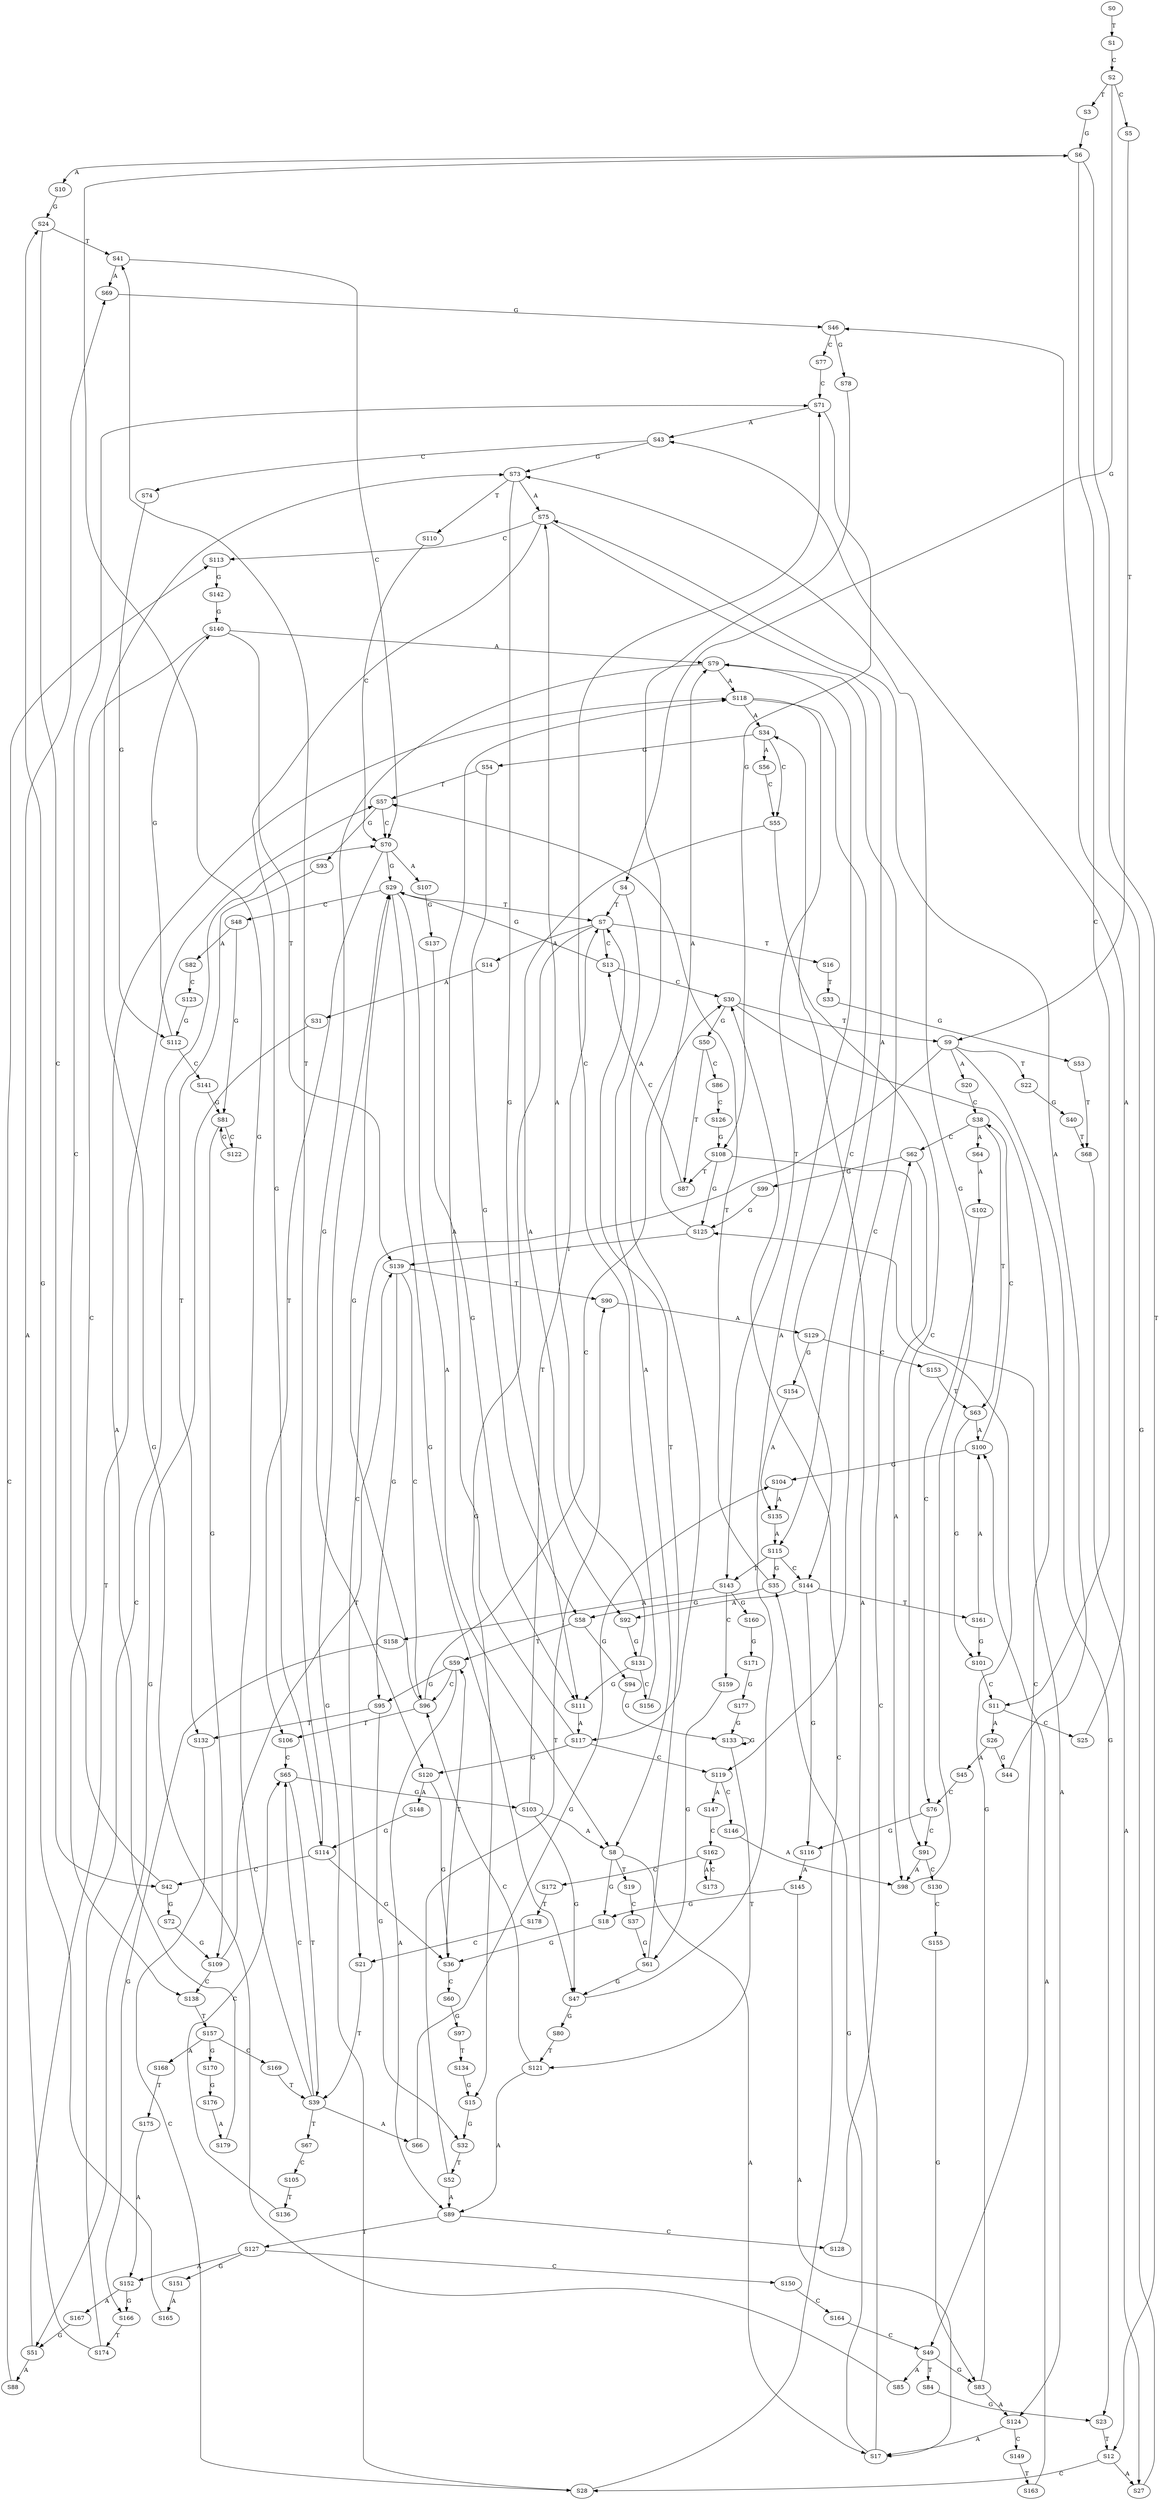 strict digraph  {
	S0 -> S1 [ label = T ];
	S1 -> S2 [ label = C ];
	S2 -> S3 [ label = T ];
	S2 -> S4 [ label = G ];
	S2 -> S5 [ label = C ];
	S3 -> S6 [ label = G ];
	S4 -> S7 [ label = T ];
	S4 -> S8 [ label = A ];
	S5 -> S9 [ label = T ];
	S6 -> S10 [ label = A ];
	S6 -> S11 [ label = C ];
	S6 -> S12 [ label = T ];
	S7 -> S13 [ label = C ];
	S7 -> S14 [ label = A ];
	S7 -> S15 [ label = G ];
	S7 -> S16 [ label = T ];
	S8 -> S17 [ label = A ];
	S8 -> S18 [ label = G ];
	S8 -> S19 [ label = T ];
	S9 -> S20 [ label = A ];
	S9 -> S21 [ label = C ];
	S9 -> S22 [ label = T ];
	S9 -> S23 [ label = G ];
	S10 -> S24 [ label = G ];
	S11 -> S25 [ label = C ];
	S11 -> S26 [ label = A ];
	S12 -> S27 [ label = A ];
	S12 -> S28 [ label = C ];
	S13 -> S29 [ label = G ];
	S13 -> S30 [ label = C ];
	S14 -> S31 [ label = A ];
	S15 -> S32 [ label = G ];
	S16 -> S33 [ label = T ];
	S17 -> S34 [ label = A ];
	S17 -> S35 [ label = G ];
	S18 -> S36 [ label = G ];
	S19 -> S37 [ label = C ];
	S20 -> S38 [ label = C ];
	S21 -> S39 [ label = T ];
	S22 -> S40 [ label = G ];
	S23 -> S12 [ label = T ];
	S24 -> S41 [ label = T ];
	S24 -> S42 [ label = C ];
	S25 -> S43 [ label = A ];
	S26 -> S44 [ label = G ];
	S26 -> S45 [ label = A ];
	S27 -> S46 [ label = G ];
	S28 -> S29 [ label = G ];
	S28 -> S30 [ label = C ];
	S29 -> S47 [ label = G ];
	S29 -> S7 [ label = T ];
	S29 -> S48 [ label = C ];
	S29 -> S8 [ label = A ];
	S30 -> S9 [ label = T ];
	S30 -> S49 [ label = C ];
	S30 -> S50 [ label = G ];
	S31 -> S51 [ label = G ];
	S32 -> S52 [ label = T ];
	S33 -> S53 [ label = G ];
	S34 -> S54 [ label = G ];
	S34 -> S55 [ label = C ];
	S34 -> S56 [ label = A ];
	S35 -> S57 [ label = T ];
	S35 -> S58 [ label = G ];
	S36 -> S59 [ label = T ];
	S36 -> S60 [ label = C ];
	S37 -> S61 [ label = G ];
	S38 -> S62 [ label = C ];
	S38 -> S63 [ label = T ];
	S38 -> S64 [ label = A ];
	S39 -> S6 [ label = G ];
	S39 -> S65 [ label = C ];
	S39 -> S66 [ label = A ];
	S39 -> S67 [ label = T ];
	S40 -> S68 [ label = T ];
	S41 -> S69 [ label = A ];
	S41 -> S70 [ label = C ];
	S42 -> S71 [ label = C ];
	S42 -> S72 [ label = G ];
	S43 -> S73 [ label = G ];
	S43 -> S74 [ label = C ];
	S44 -> S75 [ label = A ];
	S45 -> S76 [ label = C ];
	S46 -> S77 [ label = C ];
	S46 -> S78 [ label = G ];
	S47 -> S79 [ label = A ];
	S47 -> S80 [ label = G ];
	S48 -> S81 [ label = G ];
	S48 -> S82 [ label = A ];
	S49 -> S83 [ label = G ];
	S49 -> S84 [ label = T ];
	S49 -> S85 [ label = A ];
	S50 -> S86 [ label = C ];
	S50 -> S87 [ label = T ];
	S51 -> S88 [ label = A ];
	S51 -> S57 [ label = T ];
	S52 -> S89 [ label = A ];
	S52 -> S90 [ label = T ];
	S53 -> S68 [ label = T ];
	S54 -> S57 [ label = T ];
	S54 -> S58 [ label = G ];
	S55 -> S91 [ label = C ];
	S55 -> S92 [ label = A ];
	S56 -> S55 [ label = C ];
	S57 -> S93 [ label = G ];
	S57 -> S70 [ label = C ];
	S58 -> S94 [ label = G ];
	S58 -> S59 [ label = T ];
	S59 -> S95 [ label = G ];
	S59 -> S96 [ label = C ];
	S59 -> S89 [ label = A ];
	S60 -> S97 [ label = G ];
	S61 -> S47 [ label = G ];
	S61 -> S7 [ label = T ];
	S62 -> S98 [ label = A ];
	S62 -> S99 [ label = G ];
	S63 -> S100 [ label = A ];
	S63 -> S101 [ label = G ];
	S64 -> S102 [ label = A ];
	S65 -> S39 [ label = T ];
	S65 -> S103 [ label = G ];
	S66 -> S104 [ label = G ];
	S67 -> S105 [ label = C ];
	S68 -> S27 [ label = A ];
	S69 -> S46 [ label = G ];
	S70 -> S106 [ label = T ];
	S70 -> S29 [ label = G ];
	S70 -> S107 [ label = A ];
	S71 -> S108 [ label = G ];
	S71 -> S43 [ label = A ];
	S72 -> S109 [ label = G ];
	S73 -> S110 [ label = T ];
	S73 -> S111 [ label = G ];
	S73 -> S75 [ label = A ];
	S74 -> S112 [ label = G ];
	S75 -> S113 [ label = C ];
	S75 -> S114 [ label = G ];
	S75 -> S115 [ label = A ];
	S76 -> S91 [ label = C ];
	S76 -> S116 [ label = G ];
	S77 -> S71 [ label = C ];
	S78 -> S117 [ label = A ];
	S79 -> S118 [ label = A ];
	S79 -> S119 [ label = C ];
	S79 -> S120 [ label = G ];
	S80 -> S121 [ label = T ];
	S81 -> S109 [ label = G ];
	S81 -> S122 [ label = C ];
	S82 -> S123 [ label = C ];
	S83 -> S124 [ label = A ];
	S83 -> S125 [ label = G ];
	S84 -> S23 [ label = G ];
	S85 -> S73 [ label = G ];
	S86 -> S126 [ label = C ];
	S87 -> S13 [ label = C ];
	S88 -> S113 [ label = C ];
	S89 -> S127 [ label = T ];
	S89 -> S128 [ label = C ];
	S90 -> S129 [ label = A ];
	S91 -> S130 [ label = C ];
	S91 -> S98 [ label = A ];
	S92 -> S131 [ label = G ];
	S93 -> S132 [ label = T ];
	S94 -> S133 [ label = G ];
	S95 -> S132 [ label = T ];
	S95 -> S32 [ label = G ];
	S96 -> S30 [ label = C ];
	S96 -> S29 [ label = G ];
	S96 -> S106 [ label = T ];
	S97 -> S134 [ label = T ];
	S98 -> S73 [ label = G ];
	S99 -> S125 [ label = G ];
	S100 -> S104 [ label = G ];
	S100 -> S38 [ label = C ];
	S101 -> S11 [ label = C ];
	S102 -> S76 [ label = C ];
	S103 -> S8 [ label = A ];
	S103 -> S47 [ label = G ];
	S103 -> S7 [ label = T ];
	S104 -> S135 [ label = A ];
	S105 -> S136 [ label = T ];
	S106 -> S65 [ label = C ];
	S107 -> S137 [ label = G ];
	S108 -> S124 [ label = A ];
	S108 -> S87 [ label = T ];
	S108 -> S125 [ label = G ];
	S109 -> S138 [ label = C ];
	S109 -> S139 [ label = T ];
	S110 -> S70 [ label = C ];
	S111 -> S117 [ label = A ];
	S112 -> S140 [ label = G ];
	S112 -> S141 [ label = C ];
	S113 -> S142 [ label = G ];
	S114 -> S41 [ label = T ];
	S114 -> S42 [ label = C ];
	S114 -> S36 [ label = G ];
	S115 -> S143 [ label = T ];
	S115 -> S144 [ label = C ];
	S115 -> S35 [ label = G ];
	S116 -> S145 [ label = A ];
	S117 -> S118 [ label = A ];
	S117 -> S119 [ label = C ];
	S117 -> S120 [ label = G ];
	S118 -> S143 [ label = T ];
	S118 -> S144 [ label = C ];
	S118 -> S34 [ label = A ];
	S119 -> S146 [ label = C ];
	S119 -> S147 [ label = A ];
	S120 -> S148 [ label = A ];
	S120 -> S36 [ label = G ];
	S121 -> S89 [ label = A ];
	S121 -> S96 [ label = C ];
	S122 -> S81 [ label = G ];
	S123 -> S112 [ label = G ];
	S124 -> S17 [ label = A ];
	S124 -> S149 [ label = C ];
	S125 -> S79 [ label = A ];
	S125 -> S139 [ label = T ];
	S126 -> S108 [ label = G ];
	S127 -> S150 [ label = C ];
	S127 -> S151 [ label = G ];
	S127 -> S152 [ label = A ];
	S128 -> S62 [ label = C ];
	S129 -> S153 [ label = C ];
	S129 -> S154 [ label = G ];
	S130 -> S155 [ label = C ];
	S131 -> S111 [ label = G ];
	S131 -> S156 [ label = C ];
	S131 -> S75 [ label = A ];
	S132 -> S28 [ label = C ];
	S133 -> S121 [ label = T ];
	S133 -> S133 [ label = G ];
	S134 -> S15 [ label = G ];
	S135 -> S115 [ label = A ];
	S136 -> S65 [ label = C ];
	S137 -> S111 [ label = G ];
	S138 -> S157 [ label = T ];
	S139 -> S90 [ label = T ];
	S139 -> S96 [ label = C ];
	S139 -> S95 [ label = G ];
	S140 -> S138 [ label = C ];
	S140 -> S79 [ label = A ];
	S140 -> S139 [ label = T ];
	S141 -> S81 [ label = G ];
	S142 -> S140 [ label = G ];
	S143 -> S158 [ label = A ];
	S143 -> S159 [ label = C ];
	S143 -> S160 [ label = G ];
	S144 -> S92 [ label = A ];
	S144 -> S116 [ label = G ];
	S144 -> S161 [ label = T ];
	S145 -> S18 [ label = G ];
	S145 -> S17 [ label = A ];
	S146 -> S98 [ label = A ];
	S147 -> S162 [ label = C ];
	S148 -> S114 [ label = G ];
	S149 -> S163 [ label = T ];
	S150 -> S164 [ label = C ];
	S151 -> S165 [ label = A ];
	S152 -> S166 [ label = G ];
	S152 -> S167 [ label = A ];
	S153 -> S63 [ label = T ];
	S154 -> S135 [ label = A ];
	S155 -> S83 [ label = G ];
	S156 -> S71 [ label = C ];
	S157 -> S168 [ label = A ];
	S157 -> S169 [ label = C ];
	S157 -> S170 [ label = G ];
	S158 -> S166 [ label = G ];
	S159 -> S61 [ label = G ];
	S160 -> S171 [ label = G ];
	S161 -> S101 [ label = G ];
	S161 -> S100 [ label = A ];
	S162 -> S172 [ label = C ];
	S162 -> S173 [ label = A ];
	S163 -> S100 [ label = A ];
	S164 -> S49 [ label = C ];
	S165 -> S24 [ label = G ];
	S166 -> S174 [ label = T ];
	S167 -> S51 [ label = G ];
	S168 -> S175 [ label = T ];
	S169 -> S39 [ label = T ];
	S170 -> S176 [ label = G ];
	S171 -> S177 [ label = G ];
	S172 -> S178 [ label = T ];
	S173 -> S162 [ label = C ];
	S174 -> S70 [ label = C ];
	S174 -> S69 [ label = A ];
	S175 -> S152 [ label = A ];
	S176 -> S179 [ label = A ];
	S177 -> S133 [ label = G ];
	S178 -> S21 [ label = C ];
	S179 -> S118 [ label = A ];
}
